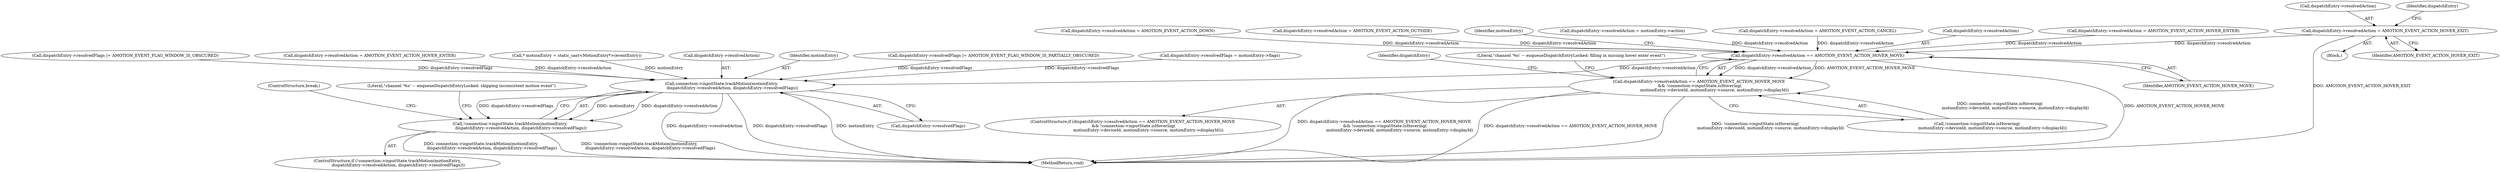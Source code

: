 digraph "0_Android_03a53d1c7765eeb3af0bc34c3dff02ada1953fbf@pointer" {
"1000203" [label="(Call,dispatchEntry->resolvedAction = AMOTION_EVENT_ACTION_HOVER_EXIT)"];
"1000252" [label="(Call,dispatchEntry->resolvedAction == AMOTION_EVENT_ACTION_HOVER_MOVE)"];
"1000251" [label="(Call,dispatchEntry->resolvedAction == AMOTION_EVENT_ACTION_HOVER_MOVE\n && !connection->inputState.isHovering(\n                        motionEntry->deviceId, motionEntry->source, motionEntry->displayId))"];
"1000310" [label="(Call,connection->inputState.trackMotion(motionEntry,\n                 dispatchEntry->resolvedAction, dispatchEntry->resolvedFlags))"];
"1000309" [label="(Call,!connection->inputState.trackMotion(motionEntry,\n                 dispatchEntry->resolvedAction, dispatchEntry->resolvedFlags))"];
"1000309" [label="(Call,!connection->inputState.trackMotion(motionEntry,\n                 dispatchEntry->resolvedAction, dispatchEntry->resolvedFlags))"];
"1000310" [label="(Call,connection->inputState.trackMotion(motionEntry,\n                 dispatchEntry->resolvedAction, dispatchEntry->resolvedFlags))"];
"1000250" [label="(ControlStructure,if (dispatchEntry->resolvedAction == AMOTION_EVENT_ACTION_HOVER_MOVE\n && !connection->inputState.isHovering(\n                        motionEntry->deviceId, motionEntry->source, motionEntry->displayId)))"];
"1000260" [label="(Identifier,motionEntry)"];
"1000335" [label="(MethodReturn,void)"];
"1000272" [label="(Call,dispatchEntry->resolvedAction = AMOTION_EVENT_ACTION_HOVER_ENTER)"];
"1000256" [label="(Identifier,AMOTION_EVENT_ACTION_HOVER_MOVE)"];
"1000279" [label="(Identifier,dispatchEntry)"];
"1000243" [label="(Call,dispatchEntry->resolvedAction = motionEntry->action)"];
"1000203" [label="(Call,dispatchEntry->resolvedAction = AMOTION_EVENT_ACTION_HOVER_EXIT)"];
"1000325" [label="(ControlStructure,break;)"];
"1000270" [label="(Literal,\"channel '%s' ~ enqueueDispatchEntryLocked: filling in missing hover enter event\")"];
"1000202" [label="(Block,)"];
"1000182" [label="(Call,* motionEntry = static_cast<MotionEntry*>(eventEntry))"];
"1000315" [label="(Call,dispatchEntry->resolvedFlags)"];
"1000312" [label="(Call,dispatchEntry->resolvedAction)"];
"1000225" [label="(Call,dispatchEntry->resolvedAction = AMOTION_EVENT_ACTION_CANCEL)"];
"1000257" [label="(Call,!connection->inputState.isHovering(\n                        motionEntry->deviceId, motionEntry->source, motionEntry->displayId))"];
"1000251" [label="(Call,dispatchEntry->resolvedAction == AMOTION_EVENT_ACTION_HOVER_MOVE\n && !connection->inputState.isHovering(\n                        motionEntry->deviceId, motionEntry->source, motionEntry->displayId))"];
"1000311" [label="(Identifier,motionEntry)"];
"1000303" [label="(Call,dispatchEntry->resolvedFlags |= AMOTION_EVENT_FLAG_WINDOW_IS_PARTIALLY_OBSCURED)"];
"1000253" [label="(Call,dispatchEntry->resolvedAction)"];
"1000214" [label="(Call,dispatchEntry->resolvedAction = AMOTION_EVENT_ACTION_HOVER_ENTER)"];
"1000277" [label="(Call,dispatchEntry->resolvedFlags = motionEntry->flags)"];
"1000320" [label="(Literal,\"channel '%s' ~ enqueueDispatchEntryLocked: skipping inconsistent motion event\")"];
"1000291" [label="(Call,dispatchEntry->resolvedFlags |= AMOTION_EVENT_FLAG_WINDOW_IS_OBSCURED)"];
"1000236" [label="(Call,dispatchEntry->resolvedAction = AMOTION_EVENT_ACTION_DOWN)"];
"1000192" [label="(Call,dispatchEntry->resolvedAction = AMOTION_EVENT_ACTION_OUTSIDE)"];
"1000308" [label="(ControlStructure,if (!connection->inputState.trackMotion(motionEntry,\n                 dispatchEntry->resolvedAction, dispatchEntry->resolvedFlags)))"];
"1000204" [label="(Call,dispatchEntry->resolvedAction)"];
"1000252" [label="(Call,dispatchEntry->resolvedAction == AMOTION_EVENT_ACTION_HOVER_MOVE)"];
"1000254" [label="(Identifier,dispatchEntry)"];
"1000207" [label="(Identifier,AMOTION_EVENT_ACTION_HOVER_EXIT)"];
"1000203" -> "1000202"  [label="AST: "];
"1000203" -> "1000207"  [label="CFG: "];
"1000204" -> "1000203"  [label="AST: "];
"1000207" -> "1000203"  [label="AST: "];
"1000254" -> "1000203"  [label="CFG: "];
"1000203" -> "1000335"  [label="DDG: AMOTION_EVENT_ACTION_HOVER_EXIT"];
"1000203" -> "1000252"  [label="DDG: dispatchEntry->resolvedAction"];
"1000252" -> "1000251"  [label="AST: "];
"1000252" -> "1000256"  [label="CFG: "];
"1000253" -> "1000252"  [label="AST: "];
"1000256" -> "1000252"  [label="AST: "];
"1000260" -> "1000252"  [label="CFG: "];
"1000251" -> "1000252"  [label="CFG: "];
"1000252" -> "1000335"  [label="DDG: AMOTION_EVENT_ACTION_HOVER_MOVE"];
"1000252" -> "1000251"  [label="DDG: dispatchEntry->resolvedAction"];
"1000252" -> "1000251"  [label="DDG: AMOTION_EVENT_ACTION_HOVER_MOVE"];
"1000236" -> "1000252"  [label="DDG: dispatchEntry->resolvedAction"];
"1000225" -> "1000252"  [label="DDG: dispatchEntry->resolvedAction"];
"1000192" -> "1000252"  [label="DDG: dispatchEntry->resolvedAction"];
"1000214" -> "1000252"  [label="DDG: dispatchEntry->resolvedAction"];
"1000243" -> "1000252"  [label="DDG: dispatchEntry->resolvedAction"];
"1000252" -> "1000310"  [label="DDG: dispatchEntry->resolvedAction"];
"1000251" -> "1000250"  [label="AST: "];
"1000251" -> "1000257"  [label="CFG: "];
"1000257" -> "1000251"  [label="AST: "];
"1000270" -> "1000251"  [label="CFG: "];
"1000279" -> "1000251"  [label="CFG: "];
"1000251" -> "1000335"  [label="DDG: dispatchEntry->resolvedAction == AMOTION_EVENT_ACTION_HOVER_MOVE\n && !connection->inputState.isHovering(\n                        motionEntry->deviceId, motionEntry->source, motionEntry->displayId)"];
"1000251" -> "1000335"  [label="DDG: dispatchEntry->resolvedAction == AMOTION_EVENT_ACTION_HOVER_MOVE"];
"1000251" -> "1000335"  [label="DDG: !connection->inputState.isHovering(\n                        motionEntry->deviceId, motionEntry->source, motionEntry->displayId)"];
"1000257" -> "1000251"  [label="DDG: connection->inputState.isHovering(\n                        motionEntry->deviceId, motionEntry->source, motionEntry->displayId)"];
"1000310" -> "1000309"  [label="AST: "];
"1000310" -> "1000315"  [label="CFG: "];
"1000311" -> "1000310"  [label="AST: "];
"1000312" -> "1000310"  [label="AST: "];
"1000315" -> "1000310"  [label="AST: "];
"1000309" -> "1000310"  [label="CFG: "];
"1000310" -> "1000335"  [label="DDG: dispatchEntry->resolvedAction"];
"1000310" -> "1000335"  [label="DDG: dispatchEntry->resolvedFlags"];
"1000310" -> "1000335"  [label="DDG: motionEntry"];
"1000310" -> "1000309"  [label="DDG: motionEntry"];
"1000310" -> "1000309"  [label="DDG: dispatchEntry->resolvedAction"];
"1000310" -> "1000309"  [label="DDG: dispatchEntry->resolvedFlags"];
"1000182" -> "1000310"  [label="DDG: motionEntry"];
"1000272" -> "1000310"  [label="DDG: dispatchEntry->resolvedAction"];
"1000291" -> "1000310"  [label="DDG: dispatchEntry->resolvedFlags"];
"1000303" -> "1000310"  [label="DDG: dispatchEntry->resolvedFlags"];
"1000277" -> "1000310"  [label="DDG: dispatchEntry->resolvedFlags"];
"1000309" -> "1000308"  [label="AST: "];
"1000320" -> "1000309"  [label="CFG: "];
"1000325" -> "1000309"  [label="CFG: "];
"1000309" -> "1000335"  [label="DDG: connection->inputState.trackMotion(motionEntry,\n                 dispatchEntry->resolvedAction, dispatchEntry->resolvedFlags)"];
"1000309" -> "1000335"  [label="DDG: !connection->inputState.trackMotion(motionEntry,\n                 dispatchEntry->resolvedAction, dispatchEntry->resolvedFlags)"];
}

